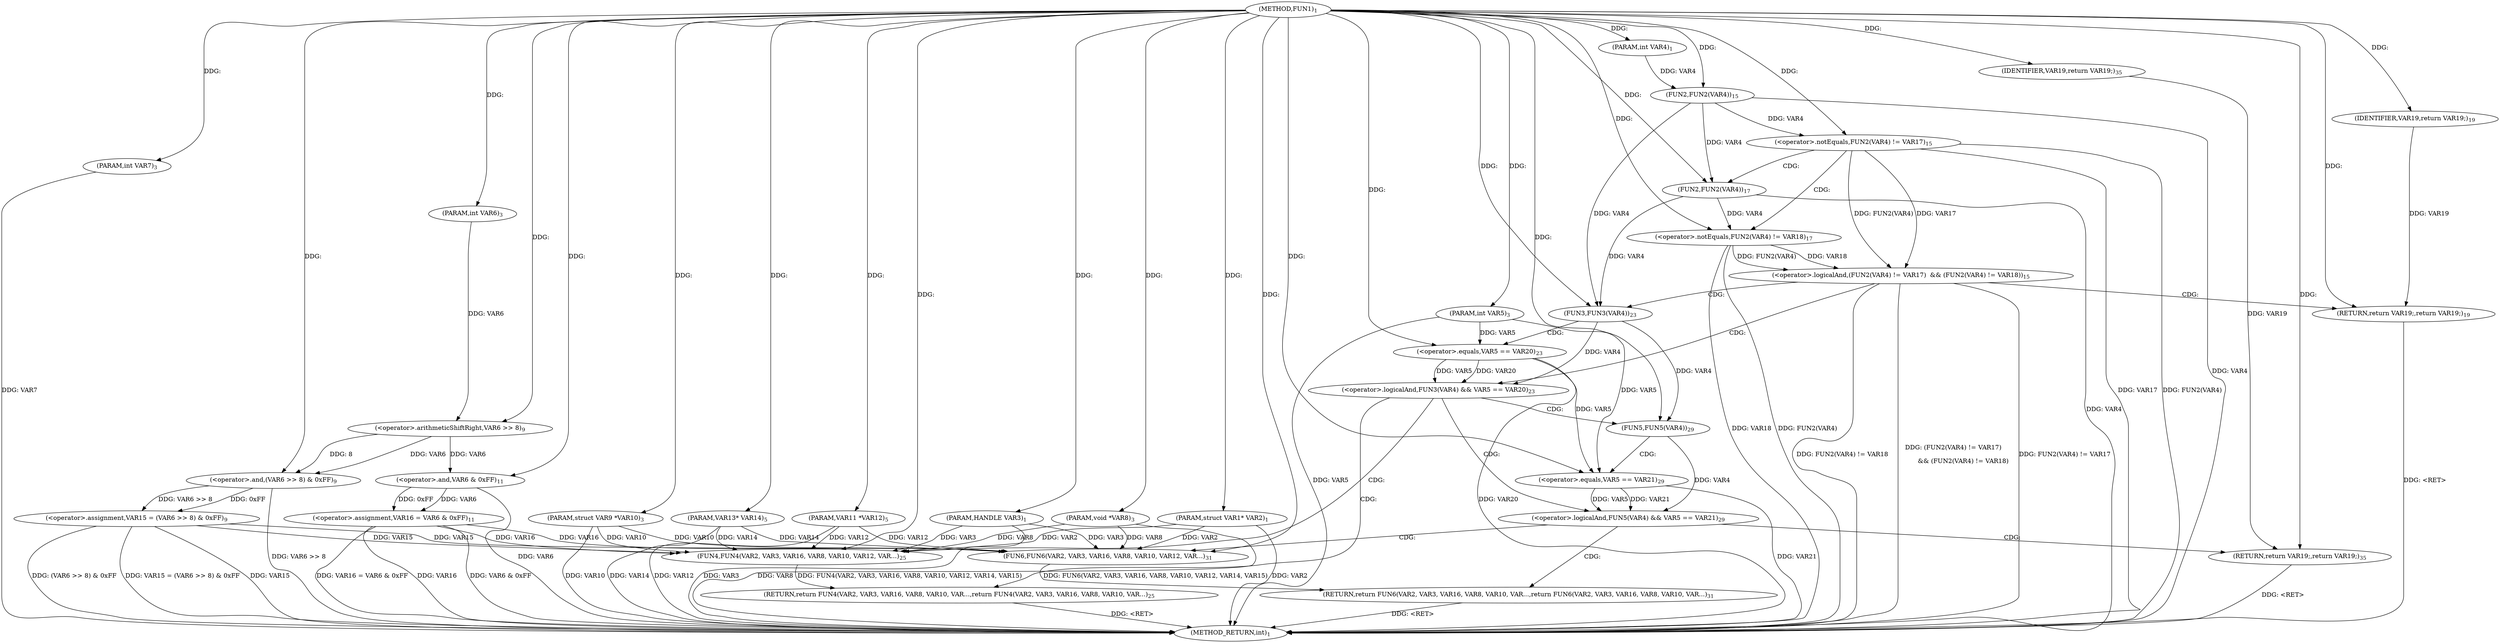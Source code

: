 digraph "FUN1" {  
"8" [label = <(METHOD,FUN1)<SUB>1</SUB>> ]
"85" [label = <(METHOD_RETURN,int)<SUB>1</SUB>> ]
"9" [label = <(PARAM,struct VAR1* VAR2)<SUB>1</SUB>> ]
"10" [label = <(PARAM,HANDLE VAR3)<SUB>1</SUB>> ]
"11" [label = <(PARAM,int VAR4)<SUB>1</SUB>> ]
"12" [label = <(PARAM,int VAR5)<SUB>3</SUB>> ]
"13" [label = <(PARAM,int VAR6)<SUB>3</SUB>> ]
"14" [label = <(PARAM,int VAR7)<SUB>3</SUB>> ]
"15" [label = <(PARAM,void *VAR8)<SUB>3</SUB>> ]
"16" [label = <(PARAM,struct VAR9 *VAR10)<SUB>3</SUB>> ]
"17" [label = <(PARAM,VAR11 *VAR12)<SUB>5</SUB>> ]
"18" [label = <(PARAM,VAR13* VAR14)<SUB>5</SUB>> ]
"21" [label = <(&lt;operator&gt;.assignment,VAR15 = (VAR6 &gt;&gt; 8) &amp; 0xFF)<SUB>9</SUB>> ]
"29" [label = <(&lt;operator&gt;.assignment,VAR16 = VAR6 &amp; 0xFF)<SUB>11</SUB>> ]
"83" [label = <(RETURN,return VAR19;,return VAR19;)<SUB>35</SUB>> ]
"35" [label = <(&lt;operator&gt;.logicalAnd,(FUN2(VAR4) != VAR17)

	  &amp;&amp; (FUN2(VAR4) != VAR18))<SUB>15</SUB>> ]
"48" [label = <(&lt;operator&gt;.logicalAnd,FUN3(VAR4) &amp;&amp; VAR5 == VAR20)<SUB>23</SUB>> ]
"66" [label = <(&lt;operator&gt;.logicalAnd,FUN5(VAR4) &amp;&amp; VAR5 == VAR21)<SUB>29</SUB>> ]
"84" [label = <(IDENTIFIER,VAR19,return VAR19;)<SUB>35</SUB>> ]
"23" [label = <(&lt;operator&gt;.and,(VAR6 &gt;&gt; 8) &amp; 0xFF)<SUB>9</SUB>> ]
"31" [label = <(&lt;operator&gt;.and,VAR6 &amp; 0xFF)<SUB>11</SUB>> ]
"45" [label = <(RETURN,return VAR19;,return VAR19;)<SUB>19</SUB>> ]
"55" [label = <(RETURN,return FUN4(VAR2, VAR3, VAR16, VAR8, VAR10, VAR...,return FUN4(VAR2, VAR3, VAR16, VAR8, VAR10, VAR...)<SUB>25</SUB>> ]
"73" [label = <(RETURN,return FUN6(VAR2, VAR3, VAR16, VAR8, VAR10, VAR...,return FUN6(VAR2, VAR3, VAR16, VAR8, VAR10, VAR...)<SUB>31</SUB>> ]
"24" [label = <(&lt;operator&gt;.arithmeticShiftRight,VAR6 &gt;&gt; 8)<SUB>9</SUB>> ]
"36" [label = <(&lt;operator&gt;.notEquals,FUN2(VAR4) != VAR17)<SUB>15</SUB>> ]
"40" [label = <(&lt;operator&gt;.notEquals,FUN2(VAR4) != VAR18)<SUB>17</SUB>> ]
"46" [label = <(IDENTIFIER,VAR19,return VAR19;)<SUB>19</SUB>> ]
"49" [label = <(FUN3,FUN3(VAR4))<SUB>23</SUB>> ]
"51" [label = <(&lt;operator&gt;.equals,VAR5 == VAR20)<SUB>23</SUB>> ]
"56" [label = <(FUN4,FUN4(VAR2, VAR3, VAR16, VAR8, VAR10, VAR12, VAR...)<SUB>25</SUB>> ]
"67" [label = <(FUN5,FUN5(VAR4))<SUB>29</SUB>> ]
"69" [label = <(&lt;operator&gt;.equals,VAR5 == VAR21)<SUB>29</SUB>> ]
"74" [label = <(FUN6,FUN6(VAR2, VAR3, VAR16, VAR8, VAR10, VAR12, VAR...)<SUB>31</SUB>> ]
"37" [label = <(FUN2,FUN2(VAR4))<SUB>15</SUB>> ]
"41" [label = <(FUN2,FUN2(VAR4))<SUB>17</SUB>> ]
  "45" -> "85"  [ label = "DDG: &lt;RET&gt;"] 
  "83" -> "85"  [ label = "DDG: &lt;RET&gt;"] 
  "73" -> "85"  [ label = "DDG: &lt;RET&gt;"] 
  "55" -> "85"  [ label = "DDG: &lt;RET&gt;"] 
  "9" -> "85"  [ label = "DDG: VAR2"] 
  "10" -> "85"  [ label = "DDG: VAR3"] 
  "12" -> "85"  [ label = "DDG: VAR5"] 
  "14" -> "85"  [ label = "DDG: VAR7"] 
  "15" -> "85"  [ label = "DDG: VAR8"] 
  "16" -> "85"  [ label = "DDG: VAR10"] 
  "17" -> "85"  [ label = "DDG: VAR12"] 
  "18" -> "85"  [ label = "DDG: VAR14"] 
  "21" -> "85"  [ label = "DDG: VAR15"] 
  "23" -> "85"  [ label = "DDG: VAR6 &gt;&gt; 8"] 
  "21" -> "85"  [ label = "DDG: (VAR6 &gt;&gt; 8) &amp; 0xFF"] 
  "21" -> "85"  [ label = "DDG: VAR15 = (VAR6 &gt;&gt; 8) &amp; 0xFF"] 
  "29" -> "85"  [ label = "DDG: VAR16"] 
  "31" -> "85"  [ label = "DDG: VAR6"] 
  "29" -> "85"  [ label = "DDG: VAR6 &amp; 0xFF"] 
  "29" -> "85"  [ label = "DDG: VAR16 = VAR6 &amp; 0xFF"] 
  "37" -> "85"  [ label = "DDG: VAR4"] 
  "36" -> "85"  [ label = "DDG: FUN2(VAR4)"] 
  "35" -> "85"  [ label = "DDG: FUN2(VAR4) != VAR17"] 
  "41" -> "85"  [ label = "DDG: VAR4"] 
  "40" -> "85"  [ label = "DDG: FUN2(VAR4)"] 
  "35" -> "85"  [ label = "DDG: FUN2(VAR4) != VAR18"] 
  "35" -> "85"  [ label = "DDG: (FUN2(VAR4) != VAR17)

	  &amp;&amp; (FUN2(VAR4) != VAR18)"] 
  "40" -> "85"  [ label = "DDG: VAR18"] 
  "36" -> "85"  [ label = "DDG: VAR17"] 
  "51" -> "85"  [ label = "DDG: VAR20"] 
  "69" -> "85"  [ label = "DDG: VAR21"] 
  "8" -> "9"  [ label = "DDG: "] 
  "8" -> "10"  [ label = "DDG: "] 
  "8" -> "11"  [ label = "DDG: "] 
  "8" -> "12"  [ label = "DDG: "] 
  "8" -> "13"  [ label = "DDG: "] 
  "8" -> "14"  [ label = "DDG: "] 
  "8" -> "15"  [ label = "DDG: "] 
  "8" -> "16"  [ label = "DDG: "] 
  "8" -> "17"  [ label = "DDG: "] 
  "8" -> "18"  [ label = "DDG: "] 
  "23" -> "21"  [ label = "DDG: VAR6 &gt;&gt; 8"] 
  "23" -> "21"  [ label = "DDG: 0xFF"] 
  "31" -> "29"  [ label = "DDG: VAR6"] 
  "31" -> "29"  [ label = "DDG: 0xFF"] 
  "84" -> "83"  [ label = "DDG: VAR19"] 
  "8" -> "83"  [ label = "DDG: "] 
  "8" -> "84"  [ label = "DDG: "] 
  "24" -> "23"  [ label = "DDG: VAR6"] 
  "24" -> "23"  [ label = "DDG: 8"] 
  "8" -> "23"  [ label = "DDG: "] 
  "24" -> "31"  [ label = "DDG: VAR6"] 
  "8" -> "31"  [ label = "DDG: "] 
  "36" -> "35"  [ label = "DDG: FUN2(VAR4)"] 
  "36" -> "35"  [ label = "DDG: VAR17"] 
  "40" -> "35"  [ label = "DDG: FUN2(VAR4)"] 
  "40" -> "35"  [ label = "DDG: VAR18"] 
  "46" -> "45"  [ label = "DDG: VAR19"] 
  "8" -> "45"  [ label = "DDG: "] 
  "49" -> "48"  [ label = "DDG: VAR4"] 
  "51" -> "48"  [ label = "DDG: VAR5"] 
  "51" -> "48"  [ label = "DDG: VAR20"] 
  "56" -> "55"  [ label = "DDG: FUN4(VAR2, VAR3, VAR16, VAR8, VAR10, VAR12, VAR14, VAR15)"] 
  "67" -> "66"  [ label = "DDG: VAR4"] 
  "69" -> "66"  [ label = "DDG: VAR5"] 
  "69" -> "66"  [ label = "DDG: VAR21"] 
  "74" -> "73"  [ label = "DDG: FUN6(VAR2, VAR3, VAR16, VAR8, VAR10, VAR12, VAR14, VAR15)"] 
  "13" -> "24"  [ label = "DDG: VAR6"] 
  "8" -> "24"  [ label = "DDG: "] 
  "37" -> "36"  [ label = "DDG: VAR4"] 
  "8" -> "36"  [ label = "DDG: "] 
  "41" -> "40"  [ label = "DDG: VAR4"] 
  "8" -> "40"  [ label = "DDG: "] 
  "8" -> "46"  [ label = "DDG: "] 
  "37" -> "49"  [ label = "DDG: VAR4"] 
  "41" -> "49"  [ label = "DDG: VAR4"] 
  "8" -> "49"  [ label = "DDG: "] 
  "12" -> "51"  [ label = "DDG: VAR5"] 
  "8" -> "51"  [ label = "DDG: "] 
  "49" -> "67"  [ label = "DDG: VAR4"] 
  "8" -> "67"  [ label = "DDG: "] 
  "12" -> "69"  [ label = "DDG: VAR5"] 
  "51" -> "69"  [ label = "DDG: VAR5"] 
  "8" -> "69"  [ label = "DDG: "] 
  "11" -> "37"  [ label = "DDG: VAR4"] 
  "8" -> "37"  [ label = "DDG: "] 
  "37" -> "41"  [ label = "DDG: VAR4"] 
  "8" -> "41"  [ label = "DDG: "] 
  "9" -> "56"  [ label = "DDG: VAR2"] 
  "8" -> "56"  [ label = "DDG: "] 
  "10" -> "56"  [ label = "DDG: VAR3"] 
  "29" -> "56"  [ label = "DDG: VAR16"] 
  "15" -> "56"  [ label = "DDG: VAR8"] 
  "16" -> "56"  [ label = "DDG: VAR10"] 
  "17" -> "56"  [ label = "DDG: VAR12"] 
  "18" -> "56"  [ label = "DDG: VAR14"] 
  "21" -> "56"  [ label = "DDG: VAR15"] 
  "9" -> "74"  [ label = "DDG: VAR2"] 
  "8" -> "74"  [ label = "DDG: "] 
  "10" -> "74"  [ label = "DDG: VAR3"] 
  "29" -> "74"  [ label = "DDG: VAR16"] 
  "15" -> "74"  [ label = "DDG: VAR8"] 
  "16" -> "74"  [ label = "DDG: VAR10"] 
  "17" -> "74"  [ label = "DDG: VAR12"] 
  "18" -> "74"  [ label = "DDG: VAR14"] 
  "21" -> "74"  [ label = "DDG: VAR15"] 
  "35" -> "48"  [ label = "CDG: "] 
  "35" -> "49"  [ label = "CDG: "] 
  "35" -> "45"  [ label = "CDG: "] 
  "48" -> "66"  [ label = "CDG: "] 
  "48" -> "56"  [ label = "CDG: "] 
  "48" -> "67"  [ label = "CDG: "] 
  "48" -> "55"  [ label = "CDG: "] 
  "66" -> "73"  [ label = "CDG: "] 
  "66" -> "83"  [ label = "CDG: "] 
  "66" -> "74"  [ label = "CDG: "] 
  "36" -> "41"  [ label = "CDG: "] 
  "36" -> "40"  [ label = "CDG: "] 
  "49" -> "51"  [ label = "CDG: "] 
  "67" -> "69"  [ label = "CDG: "] 
}
